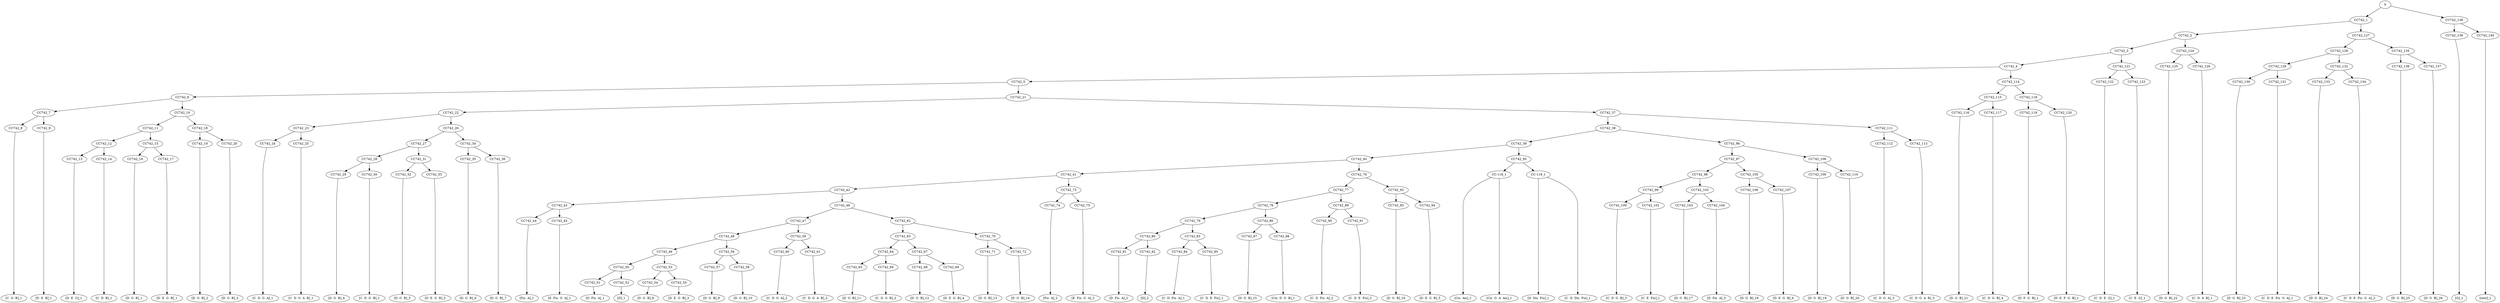 digraph sample{
"S" -> "CC742_1";
"CC742_1" -> "CC742_2";
"CC742_2" -> "CC742_3";
"CC742_3" -> "CC742_4";
"CC742_4" -> "CC742_5";
"CC742_5" -> "CC742_6";
"CC742_6" -> "CC742_7";
"CC742_7" -> "CC742_8";
"CC742_8" -> "[C  G  B]_1";
"CC742_7" -> "CC742_9";
"CC742_9" -> "[D  E  B]_1";
"CC742_6" -> "CC742_10";
"CC742_10" -> "CC742_11";
"CC742_11" -> "CC742_12";
"CC742_12" -> "CC742_13";
"CC742_13" -> "[D  E  G]_1";
"CC742_12" -> "CC742_14";
"CC742_14" -> "[C  D  B]_1";
"CC742_11" -> "CC742_15";
"CC742_15" -> "CC742_16";
"CC742_16" -> "[D  G  B]_1";
"CC742_15" -> "CC742_17";
"CC742_17" -> "[D  E  G  B]_1";
"CC742_10" -> "CC742_18";
"CC742_18" -> "CC742_19";
"CC742_19" -> "[D  G  B]_2";
"CC742_18" -> "CC742_20";
"CC742_20" -> "[D  G  B]_3";
"CC742_5" -> "CC742_21";
"CC742_21" -> "CC742_22";
"CC742_22" -> "CC742_23";
"CC742_23" -> "CC742_24";
"CC742_24" -> "[C  D  G  A]_1";
"CC742_23" -> "CC742_25";
"CC742_25" -> "[C  D  G  A  B]_1";
"CC742_22" -> "CC742_26";
"CC742_26" -> "CC742_27";
"CC742_27" -> "CC742_28";
"CC742_28" -> "CC742_29";
"CC742_29" -> "[D  G  B]_4";
"CC742_28" -> "CC742_30";
"CC742_30" -> "[C  D  G  B]_1";
"CC742_27" -> "CC742_31";
"CC742_31" -> "CC742_32";
"CC742_32" -> "[D  G  B]_5";
"CC742_31" -> "CC742_33";
"CC742_33" -> "[D  E  G  B]_2";
"CC742_26" -> "CC742_34";
"CC742_34" -> "CC742_35";
"CC742_35" -> "[D  G  B]_6";
"CC742_34" -> "CC742_36";
"CC742_36" -> "[D  G  B]_7";
"CC742_21" -> "CC742_37";
"CC742_37" -> "CC742_38";
"CC742_38" -> "CC742_39";
"CC742_39" -> "CC742_40";
"CC742_40" -> "CC742_41";
"CC742_41" -> "CC742_42";
"CC742_42" -> "CC742_43";
"CC742_43" -> "CC742_44";
"CC742_44" -> "[Fis  A]_1";
"CC742_43" -> "CC742_45";
"CC742_45" -> "[E  Fis  G  A]_1";
"CC742_42" -> "CC742_46";
"CC742_46" -> "CC742_47";
"CC742_47" -> "CC742_48";
"CC742_48" -> "CC742_49";
"CC742_49" -> "CC742_50";
"CC742_50" -> "CC742_51";
"CC742_51" -> "[D  Fis  A]_1";
"CC742_50" -> "CC742_52";
"CC742_52" -> "[D]_1";
"CC742_49" -> "CC742_53";
"CC742_53" -> "CC742_54";
"CC742_54" -> "[D  G  B]_8";
"CC742_53" -> "CC742_55";
"CC742_55" -> "[D  E  G  B]_3";
"CC742_48" -> "CC742_56";
"CC742_56" -> "CC742_57";
"CC742_57" -> "[D  G  B]_9";
"CC742_56" -> "CC742_58";
"CC742_58" -> "[D  G  B]_10";
"CC742_47" -> "CC742_59";
"CC742_59" -> "CC742_60";
"CC742_60" -> "[C  D  G  A]_2";
"CC742_59" -> "CC742_61";
"CC742_61" -> "[C  D  G  A  B]_2";
"CC742_46" -> "CC742_62";
"CC742_62" -> "CC742_63";
"CC742_63" -> "CC742_64";
"CC742_64" -> "CC742_65";
"CC742_65" -> "[D  G  B]_11";
"CC742_64" -> "CC742_66";
"CC742_66" -> "[C  D  G  B]_2";
"CC742_63" -> "CC742_67";
"CC742_67" -> "CC742_68";
"CC742_68" -> "[D  G  B]_12";
"CC742_67" -> "CC742_69";
"CC742_69" -> "[D  E  G  B]_4";
"CC742_62" -> "CC742_70";
"CC742_70" -> "CC742_71";
"CC742_71" -> "[D  G  B]_13";
"CC742_70" -> "CC742_72";
"CC742_72" -> "[D  G  B]_14";
"CC742_41" -> "CC742_73";
"CC742_73" -> "CC742_74";
"CC742_74" -> "[Fis  A]_2";
"CC742_73" -> "CC742_75";
"CC742_75" -> "[E  Fis  G  A]_2";
"CC742_40" -> "CC742_76";
"CC742_76" -> "CC742_77";
"CC742_77" -> "CC742_78";
"CC742_78" -> "CC742_79";
"CC742_79" -> "CC742_80";
"CC742_80" -> "CC742_81";
"CC742_81" -> "[D  Fis  A]_2";
"CC742_80" -> "CC742_82";
"CC742_82" -> "[D]_2";
"CC742_79" -> "CC742_83";
"CC742_83" -> "CC742_84";
"CC742_84" -> "[C  D  Fis  A]_1";
"CC742_83" -> "CC742_85";
"CC742_85" -> "[C  D  E  Fis]_1";
"CC742_78" -> "CC742_86";
"CC742_86" -> "CC742_87";
"CC742_87" -> "[D  G  B]_15";
"CC742_86" -> "CC742_88";
"CC742_88" -> "[Cis  D  G  B]_1";
"CC742_77" -> "CC742_89";
"CC742_89" -> "CC742_90";
"CC742_90" -> "[C  D  Fis  A]_2";
"CC742_89" -> "CC742_91";
"CC742_91" -> "[C  D  E  Fis]_2";
"CC742_76" -> "CC742_92";
"CC742_92" -> "CC742_93";
"CC742_93" -> "[D  G  B]_16";
"CC742_92" -> "CC742_94";
"CC742_94" -> "[D  E  G  B]_5";
"CC742_39" -> "CC742_95";
"CC742_95" -> "CC-118_1";
"CC-118_1" -> "[Cis  Ais]_1";
"CC-118_1" -> "[Cis  G  A  Ais]_1";
"CC742_95" -> "CC-119_1";
"CC-119_1" -> "[D  Dis  Fis]_1";
"CC-119_1" -> "[C  D  Dis  Fis]_1";
"CC742_38" -> "CC742_96";
"CC742_96" -> "CC742_97";
"CC742_97" -> "CC742_98";
"CC742_98" -> "CC742_99";
"CC742_99" -> "CC742_100";
"CC742_100" -> "[C  D  G  B]_3";
"CC742_99" -> "CC742_101";
"CC742_101" -> "[C  E  Fis]_1";
"CC742_98" -> "CC742_102";
"CC742_102" -> "CC742_103";
"CC742_103" -> "[D  G  B]_17";
"CC742_102" -> "CC742_104";
"CC742_104" -> "[D  Fis  A]_3";
"CC742_97" -> "CC742_105";
"CC742_105" -> "CC742_106";
"CC742_106" -> "[D  G  B]_18";
"CC742_105" -> "CC742_107";
"CC742_107" -> "[D  E  G  B]_6";
"CC742_96" -> "CC742_108";
"CC742_108" -> "CC742_109";
"CC742_109" -> "[D  G  B]_19";
"CC742_108" -> "CC742_110";
"CC742_110" -> "[D  G  B]_20";
"CC742_37" -> "CC742_111";
"CC742_111" -> "CC742_112";
"CC742_112" -> "[C  D  G  A]_3";
"CC742_111" -> "CC742_113";
"CC742_113" -> "[C  D  G  A  B]_3";
"CC742_4" -> "CC742_114";
"CC742_114" -> "CC742_115";
"CC742_115" -> "CC742_116";
"CC742_116" -> "[D  G  B]_21";
"CC742_115" -> "CC742_117";
"CC742_117" -> "[C  D  G  B]_4";
"CC742_114" -> "CC742_118";
"CC742_118" -> "CC742_119";
"CC742_119" -> "[D  F  G  B]_1";
"CC742_118" -> "CC742_120";
"CC742_120" -> "[D  E  F  G  B]_1";
"CC742_3" -> "CC742_121";
"CC742_121" -> "CC742_122";
"CC742_122" -> "[C  D  E  G]_1";
"CC742_121" -> "CC742_123";
"CC742_123" -> "[C  E  G]_1";
"CC742_2" -> "CC742_124";
"CC742_124" -> "CC742_125";
"CC742_125" -> "[D  G  B]_22";
"CC742_124" -> "CC742_126";
"CC742_126" -> "[C  D  A  B]_1";
"CC742_1" -> "CC742_127";
"CC742_127" -> "CC742_128";
"CC742_128" -> "CC742_129";
"CC742_129" -> "CC742_130";
"CC742_130" -> "[D  G  B]_23";
"CC742_129" -> "CC742_131";
"CC742_131" -> "[C  D  E  Fis  G  A]_1";
"CC742_128" -> "CC742_132";
"CC742_132" -> "CC742_133";
"CC742_133" -> "[D  G  B]_24";
"CC742_132" -> "CC742_134";
"CC742_134" -> "[C  D  E  Fis  G  A]_2";
"CC742_127" -> "CC742_135";
"CC742_135" -> "CC742_136";
"CC742_136" -> "[D  G  B]_25";
"CC742_135" -> "CC742_137";
"CC742_137" -> "[D  G  B]_26";
"S" -> "CC742_138";
"CC742_138" -> "CC742_139";
"CC742_139" -> "[G]_1";
"CC742_138" -> "CC742_140";
"CC742_140" -> "[rest]_1";

{rank = min; "S";}
{rank = same; "CC742_1"; "CC742_138";}
{rank = same; "CC742_2"; "CC742_127"; "CC742_139"; "CC742_140";}
{rank = same; "CC742_3"; "CC742_124"; "CC742_128"; "CC742_135";}
{rank = same; "CC742_4"; "CC742_121"; "CC742_125"; "CC742_126"; "CC742_129"; "CC742_132"; "CC742_136"; "CC742_137";}
{rank = same; "CC742_5"; "CC742_114"; "CC742_122"; "CC742_123"; "CC742_130"; "CC742_131"; "CC742_133"; "CC742_134";}
{rank = same; "CC742_6"; "CC742_21"; "CC742_115"; "CC742_118";}
{rank = same; "CC742_7"; "CC742_10"; "CC742_22"; "CC742_37"; "CC742_116"; "CC742_117"; "CC742_119"; "CC742_120";}
{rank = same; "CC742_8"; "CC742_9"; "CC742_11"; "CC742_18"; "CC742_23"; "CC742_26"; "CC742_38"; "CC742_111";}
{rank = same; "CC742_12"; "CC742_15"; "CC742_19"; "CC742_20"; "CC742_24"; "CC742_25"; "CC742_27"; "CC742_34"; "CC742_39"; "CC742_96"; "CC742_112"; "CC742_113";}
{rank = same; "CC742_13"; "CC742_14"; "CC742_16"; "CC742_17"; "CC742_28"; "CC742_31"; "CC742_35"; "CC742_36"; "CC742_40"; "CC742_95"; "CC742_97"; "CC742_108";}
{rank = same; "CC742_29"; "CC742_30"; "CC742_32"; "CC742_33"; "CC742_41"; "CC742_76"; "CC-118_1"; "CC-119_1"; "CC742_98"; "CC742_105"; "CC742_109"; "CC742_110";}
{rank = same; "CC742_42"; "CC742_73"; "CC742_77"; "CC742_92"; "CC742_99"; "CC742_102"; "CC742_106"; "CC742_107";}
{rank = same; "CC742_43"; "CC742_46"; "CC742_74"; "CC742_75"; "CC742_78"; "CC742_89"; "CC742_93"; "CC742_94"; "CC742_100"; "CC742_101"; "CC742_103"; "CC742_104";}
{rank = same; "CC742_44"; "CC742_45"; "CC742_47"; "CC742_62"; "CC742_79"; "CC742_86"; "CC742_90"; "CC742_91";}
{rank = same; "CC742_48"; "CC742_59"; "CC742_63"; "CC742_70"; "CC742_80"; "CC742_83"; "CC742_87"; "CC742_88";}
{rank = same; "CC742_49"; "CC742_56"; "CC742_60"; "CC742_61"; "CC742_64"; "CC742_67"; "CC742_71"; "CC742_72"; "CC742_81"; "CC742_82"; "CC742_84"; "CC742_85";}
{rank = same; "CC742_50"; "CC742_53"; "CC742_57"; "CC742_58"; "CC742_65"; "CC742_66"; "CC742_68"; "CC742_69";}
{rank = same; "CC742_51"; "CC742_52"; "CC742_54"; "CC742_55";}
{rank = same; "[C  D  A  B]_1"; "[C  D  B]_1"; "[C  D  Dis  Fis]_1"; "[C  D  E  Fis  G  A]_1"; "[C  D  E  Fis  G  A]_2"; "[C  D  E  Fis]_1"; "[C  D  E  Fis]_2"; "[C  D  E  G]_1"; "[C  D  Fis  A]_1"; "[C  D  Fis  A]_2"; "[C  D  G  A  B]_1"; "[C  D  G  A  B]_2"; "[C  D  G  A  B]_3"; "[C  D  G  A]_1"; "[C  D  G  A]_2"; "[C  D  G  A]_3"; "[C  D  G  B]_1"; "[C  D  G  B]_2"; "[C  D  G  B]_3"; "[C  D  G  B]_4"; "[C  E  Fis]_1"; "[C  E  G]_1"; "[C  G  B]_1"; "[Cis  Ais]_1"; "[Cis  D  G  B]_1"; "[Cis  G  A  Ais]_1"; "[D  Dis  Fis]_1"; "[D  E  B]_1"; "[D  E  F  G  B]_1"; "[D  E  G  B]_1"; "[D  E  G  B]_2"; "[D  E  G  B]_3"; "[D  E  G  B]_4"; "[D  E  G  B]_5"; "[D  E  G  B]_6"; "[D  E  G]_1"; "[D  F  G  B]_1"; "[D  Fis  A]_1"; "[D  Fis  A]_2"; "[D  Fis  A]_3"; "[D  G  B]_1"; "[D  G  B]_2"; "[D  G  B]_3"; "[D  G  B]_4"; "[D  G  B]_5"; "[D  G  B]_6"; "[D  G  B]_7"; "[D  G  B]_8"; "[D  G  B]_9"; "[D  G  B]_10"; "[D  G  B]_11"; "[D  G  B]_12"; "[D  G  B]_13"; "[D  G  B]_14"; "[D  G  B]_15"; "[D  G  B]_16"; "[D  G  B]_17"; "[D  G  B]_18"; "[D  G  B]_19"; "[D  G  B]_20"; "[D  G  B]_21"; "[D  G  B]_22"; "[D  G  B]_23"; "[D  G  B]_24"; "[D  G  B]_25"; "[D  G  B]_26"; "[D]_1"; "[D]_2"; "[E  Fis  G  A]_1"; "[E  Fis  G  A]_2"; "[Fis  A]_1"; "[Fis  A]_2"; "[G]_1"; "[rest]_1";}
}